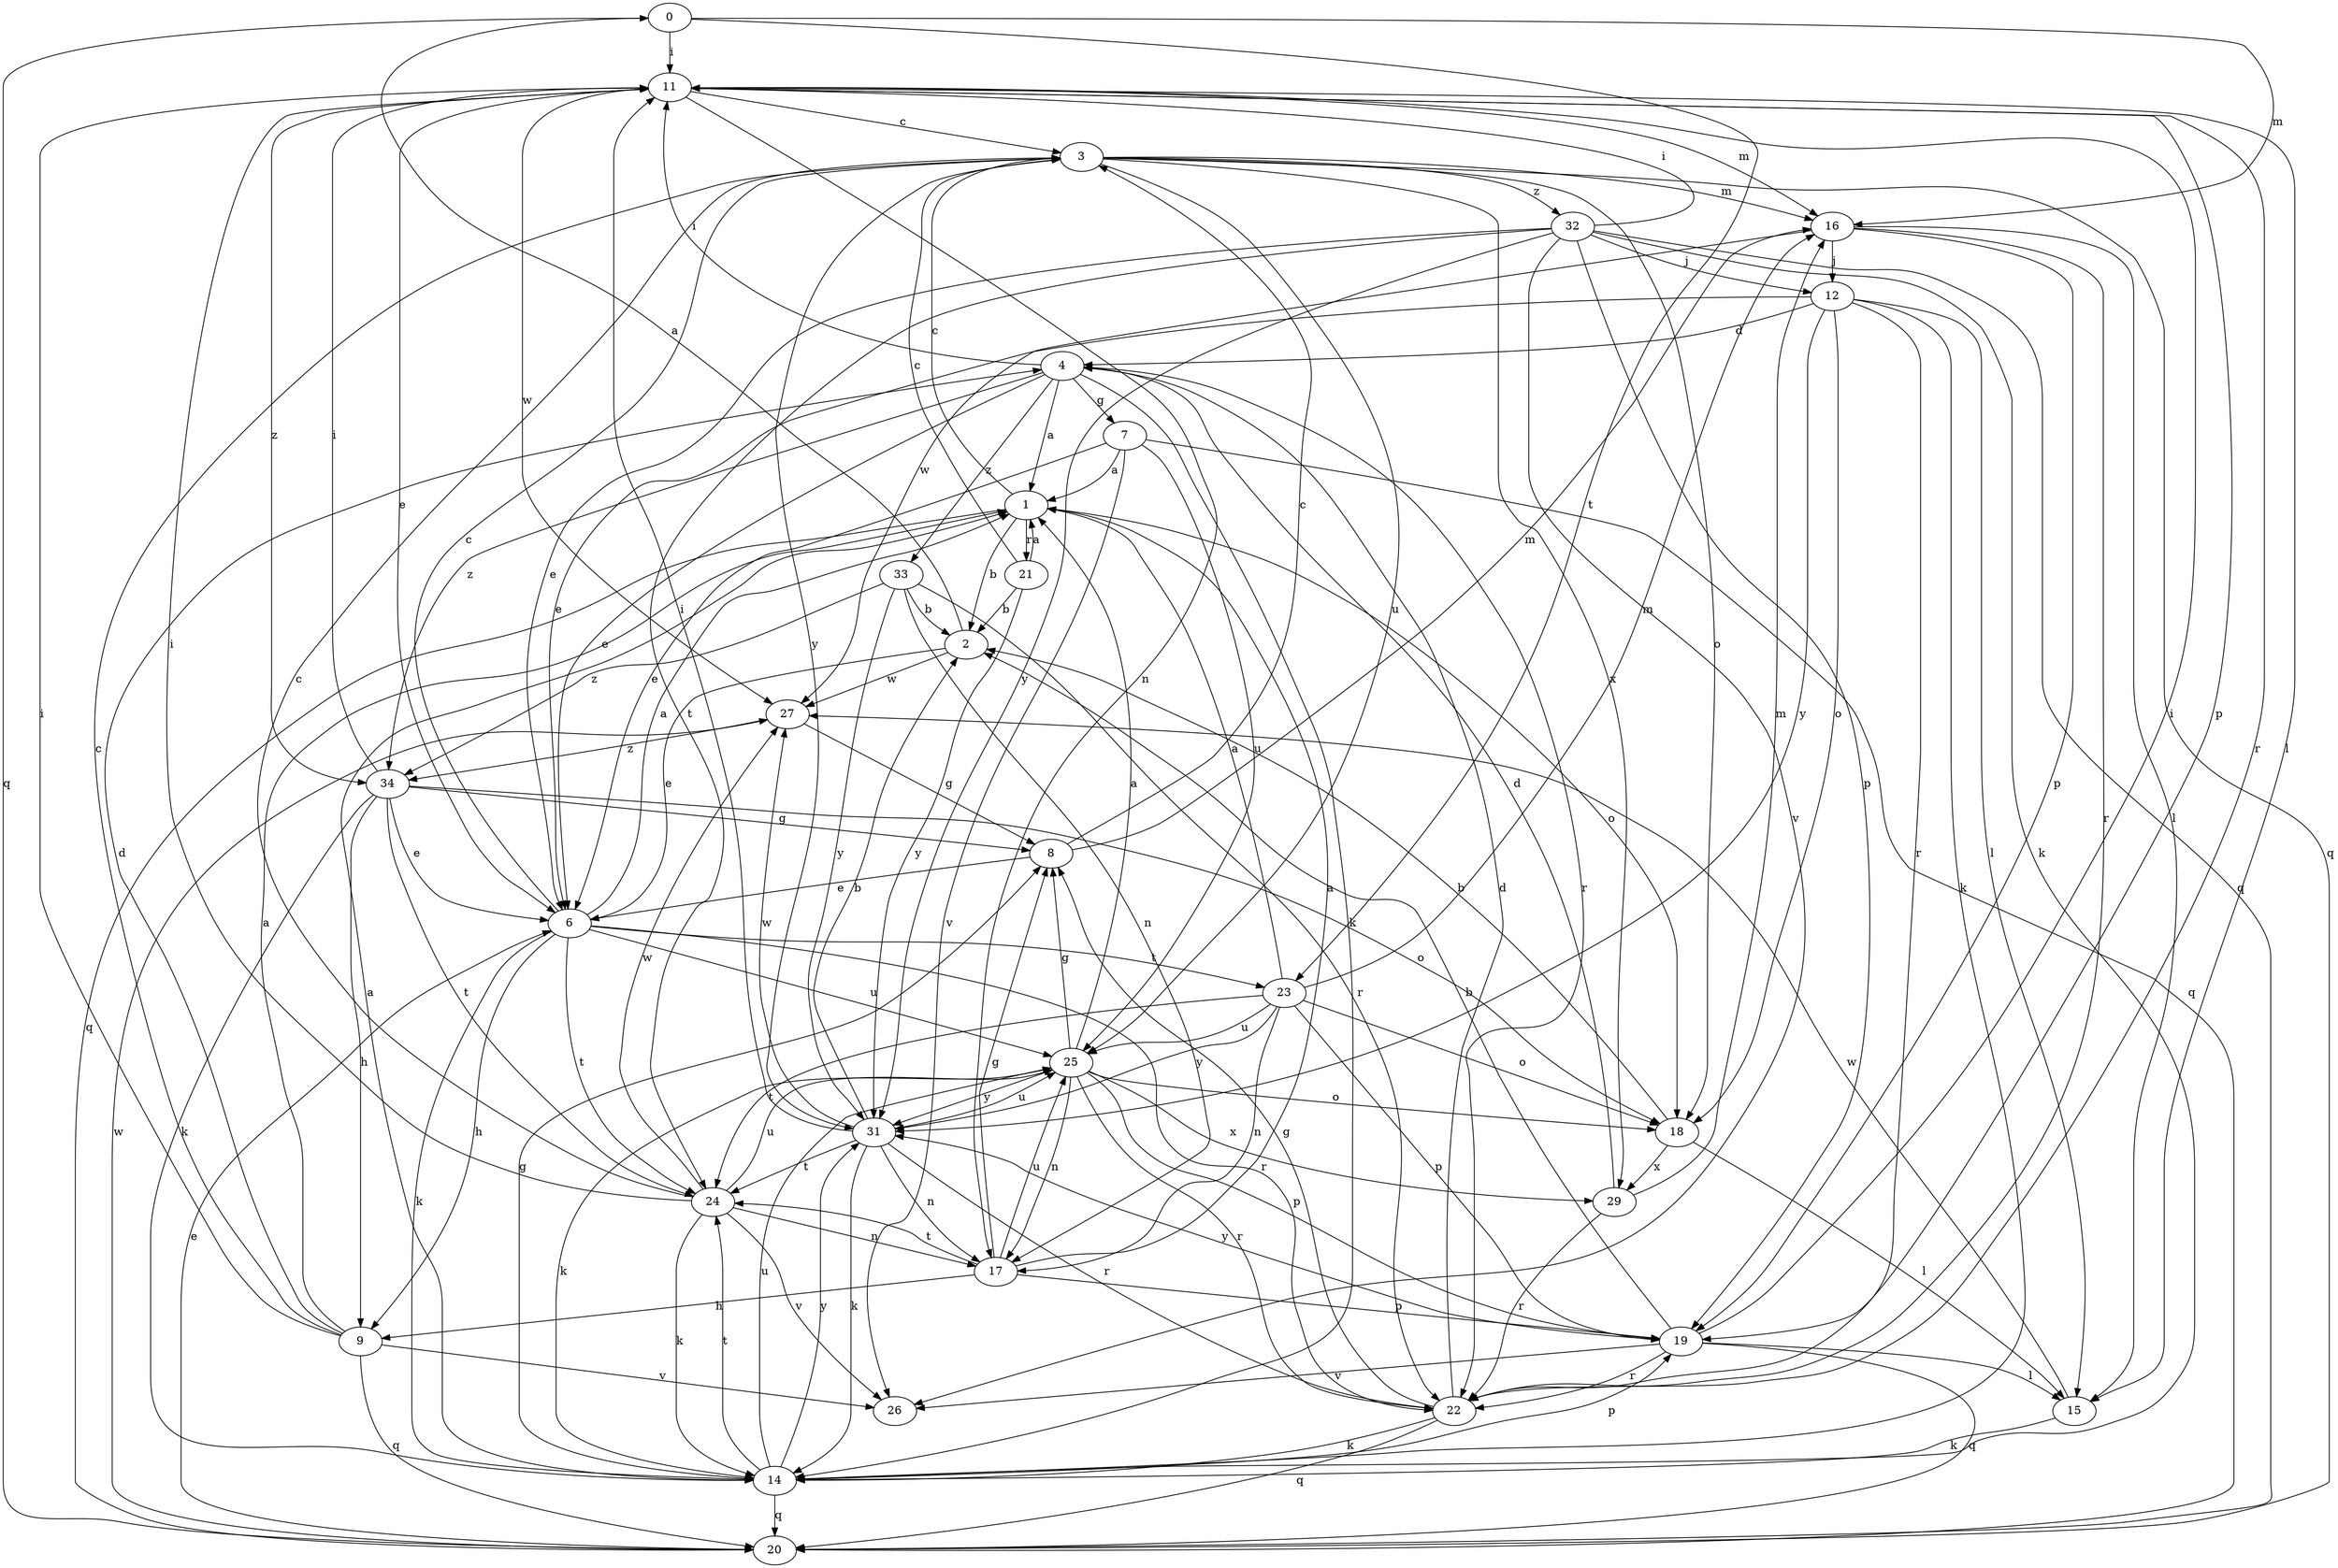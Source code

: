 strict digraph  {
0;
1;
2;
3;
4;
6;
7;
8;
9;
11;
12;
14;
15;
16;
17;
18;
19;
20;
21;
22;
23;
24;
25;
26;
27;
29;
31;
32;
33;
34;
0 -> 11  [label=i];
0 -> 16  [label=m];
0 -> 20  [label=q];
0 -> 23  [label=t];
1 -> 2  [label=b];
1 -> 3  [label=c];
1 -> 18  [label=o];
1 -> 20  [label=q];
1 -> 21  [label=r];
2 -> 0  [label=a];
2 -> 6  [label=e];
2 -> 27  [label=w];
3 -> 16  [label=m];
3 -> 18  [label=o];
3 -> 20  [label=q];
3 -> 25  [label=u];
3 -> 29  [label=x];
3 -> 31  [label=y];
3 -> 32  [label=z];
4 -> 1  [label=a];
4 -> 6  [label=e];
4 -> 7  [label=g];
4 -> 11  [label=i];
4 -> 14  [label=k];
4 -> 22  [label=r];
4 -> 33  [label=z];
4 -> 34  [label=z];
6 -> 1  [label=a];
6 -> 3  [label=c];
6 -> 9  [label=h];
6 -> 14  [label=k];
6 -> 22  [label=r];
6 -> 23  [label=t];
6 -> 24  [label=t];
6 -> 25  [label=u];
7 -> 1  [label=a];
7 -> 6  [label=e];
7 -> 20  [label=q];
7 -> 25  [label=u];
7 -> 26  [label=v];
8 -> 3  [label=c];
8 -> 6  [label=e];
8 -> 16  [label=m];
9 -> 1  [label=a];
9 -> 3  [label=c];
9 -> 4  [label=d];
9 -> 11  [label=i];
9 -> 20  [label=q];
9 -> 26  [label=v];
11 -> 3  [label=c];
11 -> 6  [label=e];
11 -> 15  [label=l];
11 -> 16  [label=m];
11 -> 17  [label=n];
11 -> 19  [label=p];
11 -> 22  [label=r];
11 -> 27  [label=w];
11 -> 34  [label=z];
12 -> 4  [label=d];
12 -> 6  [label=e];
12 -> 14  [label=k];
12 -> 15  [label=l];
12 -> 18  [label=o];
12 -> 22  [label=r];
12 -> 31  [label=y];
14 -> 1  [label=a];
14 -> 8  [label=g];
14 -> 19  [label=p];
14 -> 20  [label=q];
14 -> 24  [label=t];
14 -> 25  [label=u];
14 -> 31  [label=y];
15 -> 14  [label=k];
15 -> 27  [label=w];
16 -> 12  [label=j];
16 -> 15  [label=l];
16 -> 19  [label=p];
16 -> 22  [label=r];
16 -> 27  [label=w];
17 -> 1  [label=a];
17 -> 8  [label=g];
17 -> 9  [label=h];
17 -> 19  [label=p];
17 -> 24  [label=t];
17 -> 25  [label=u];
18 -> 2  [label=b];
18 -> 15  [label=l];
18 -> 29  [label=x];
19 -> 2  [label=b];
19 -> 11  [label=i];
19 -> 15  [label=l];
19 -> 20  [label=q];
19 -> 22  [label=r];
19 -> 26  [label=v];
19 -> 31  [label=y];
20 -> 6  [label=e];
20 -> 27  [label=w];
21 -> 1  [label=a];
21 -> 2  [label=b];
21 -> 3  [label=c];
21 -> 31  [label=y];
22 -> 4  [label=d];
22 -> 8  [label=g];
22 -> 14  [label=k];
22 -> 20  [label=q];
23 -> 1  [label=a];
23 -> 16  [label=m];
23 -> 17  [label=n];
23 -> 18  [label=o];
23 -> 19  [label=p];
23 -> 24  [label=t];
23 -> 25  [label=u];
23 -> 31  [label=y];
24 -> 3  [label=c];
24 -> 11  [label=i];
24 -> 14  [label=k];
24 -> 17  [label=n];
24 -> 25  [label=u];
24 -> 26  [label=v];
24 -> 27  [label=w];
25 -> 1  [label=a];
25 -> 8  [label=g];
25 -> 14  [label=k];
25 -> 17  [label=n];
25 -> 18  [label=o];
25 -> 19  [label=p];
25 -> 22  [label=r];
25 -> 29  [label=x];
25 -> 31  [label=y];
27 -> 8  [label=g];
27 -> 34  [label=z];
29 -> 4  [label=d];
29 -> 16  [label=m];
29 -> 22  [label=r];
31 -> 2  [label=b];
31 -> 11  [label=i];
31 -> 14  [label=k];
31 -> 17  [label=n];
31 -> 22  [label=r];
31 -> 24  [label=t];
31 -> 25  [label=u];
31 -> 27  [label=w];
32 -> 6  [label=e];
32 -> 11  [label=i];
32 -> 12  [label=j];
32 -> 14  [label=k];
32 -> 19  [label=p];
32 -> 20  [label=q];
32 -> 24  [label=t];
32 -> 26  [label=v];
32 -> 31  [label=y];
33 -> 2  [label=b];
33 -> 17  [label=n];
33 -> 22  [label=r];
33 -> 31  [label=y];
33 -> 34  [label=z];
34 -> 6  [label=e];
34 -> 8  [label=g];
34 -> 9  [label=h];
34 -> 11  [label=i];
34 -> 14  [label=k];
34 -> 18  [label=o];
34 -> 24  [label=t];
}
